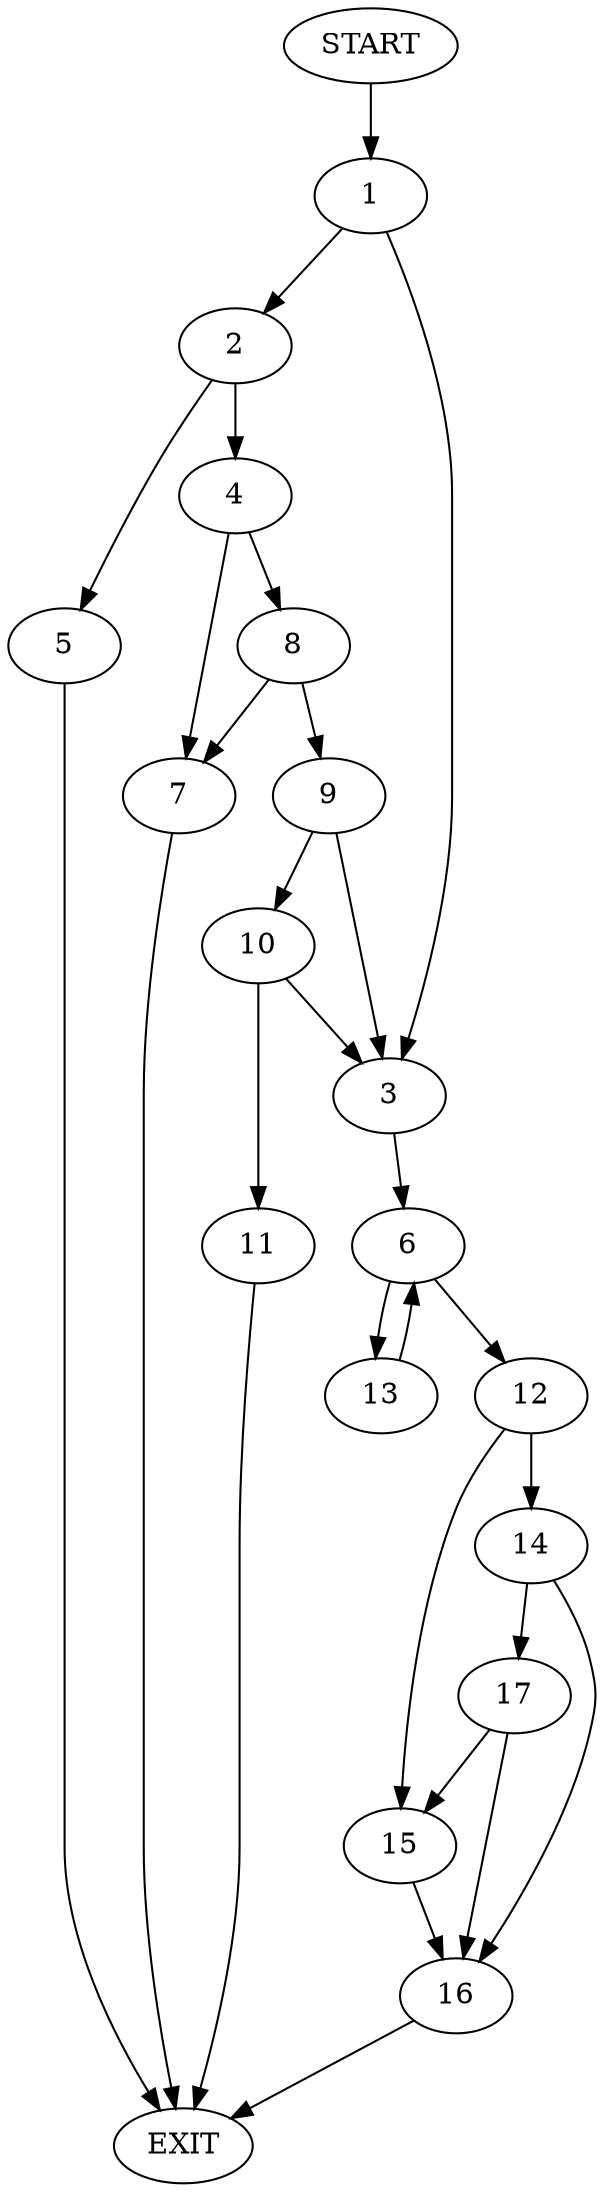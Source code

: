 digraph {
0 [label="START"]
18 [label="EXIT"]
0 -> 1
1 -> 2
1 -> 3
2 -> 4
2 -> 5
3 -> 6
5 -> 18
4 -> 7
4 -> 8
8 -> 9
8 -> 7
7 -> 18
9 -> 10
9 -> 3
10 -> 11
10 -> 3
11 -> 18
6 -> 12
6 -> 13
12 -> 14
12 -> 15
13 -> 6
15 -> 16
14 -> 17
14 -> 16
17 -> 16
17 -> 15
16 -> 18
}
